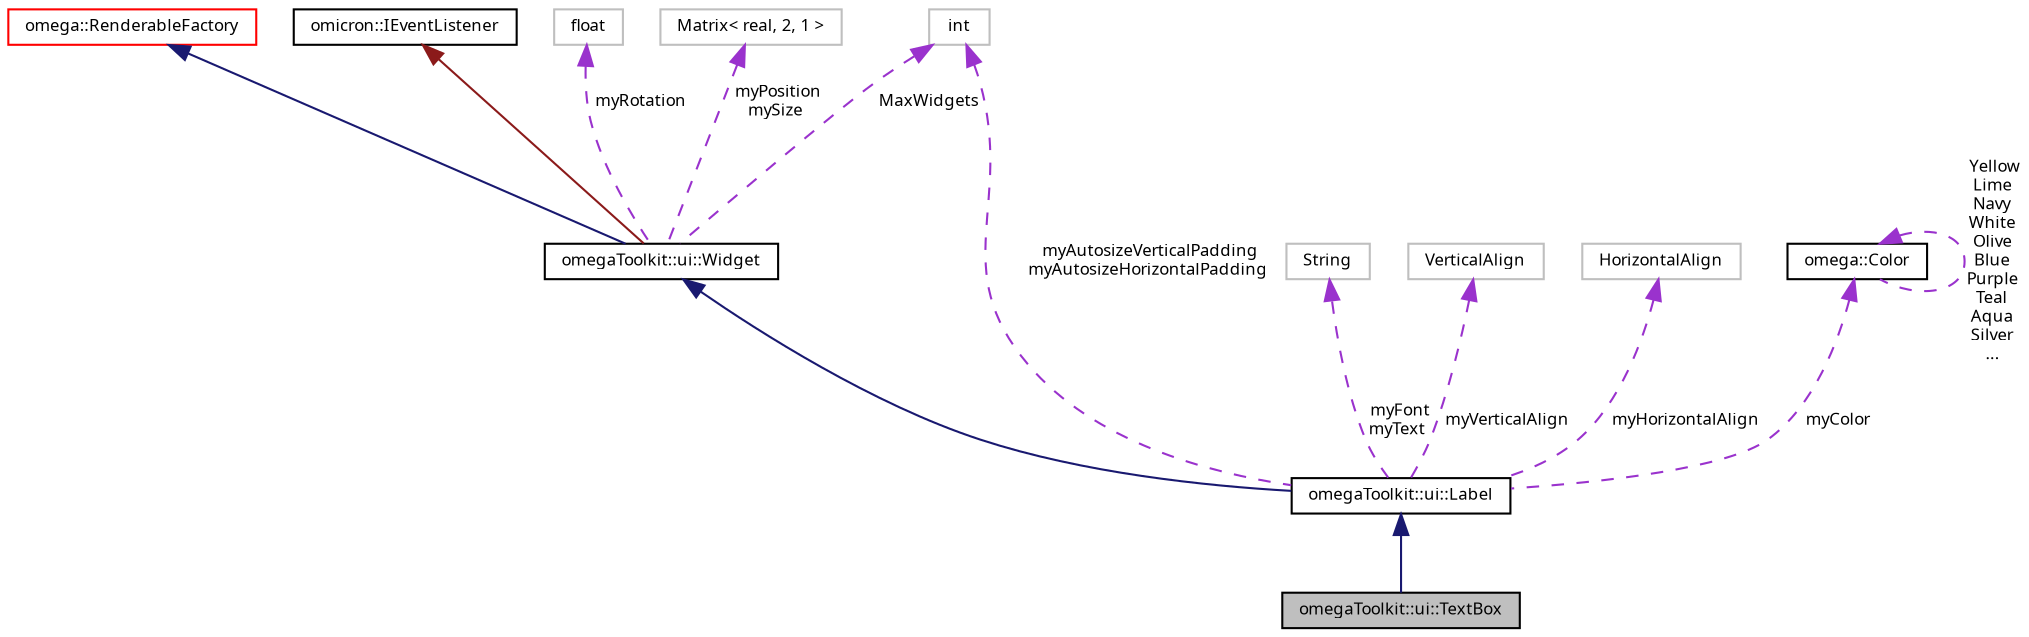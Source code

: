 digraph "omegaToolkit::ui::TextBox"
{
  bgcolor="transparent";
  edge [fontname="FreeSans.ttf",fontsize="8",labelfontname="FreeSans.ttf",labelfontsize="8"];
  node [fontname="FreeSans.ttf",fontsize="8",shape=record];
  Node1 [label="omegaToolkit::ui::TextBox",height=0.2,width=0.4,color="black", fillcolor="grey75", style="filled", fontcolor="black"];
  Node2 -> Node1 [dir="back",color="midnightblue",fontsize="8",style="solid",fontname="FreeSans.ttf"];
  Node2 [label="omegaToolkit::ui::Label",height=0.2,width=0.4,color="black",URL="$classomega_toolkit_1_1ui_1_1_label.html"];
  Node3 -> Node2 [dir="back",color="midnightblue",fontsize="8",style="solid",fontname="FreeSans.ttf"];
  Node3 [label="omegaToolkit::ui::Widget",height=0.2,width=0.4,color="black",URL="$classomega_toolkit_1_1ui_1_1_widget.html"];
  Node4 -> Node3 [dir="back",color="midnightblue",fontsize="8",style="solid",fontname="FreeSans.ttf"];
  Node4 [label="omega::RenderableFactory",height=0.2,width=0.4,color="red",URL="$classomega_1_1_renderable_factory.html",tooltip="Base class for objects that can create renderables. "];
  Node5 -> Node3 [dir="back",color="firebrick4",fontsize="8",style="solid",fontname="FreeSans.ttf"];
  Node5 [label="omicron::IEventListener",height=0.2,width=0.4,color="black",URL="$classomicron_1_1_i_event_listener.html",tooltip="The IEventListener interface is implemented by objects that can receive and process events..."];
  Node6 -> Node3 [dir="back",color="darkorchid3",fontsize="8",style="dashed",label=" myRotation" ,fontname="FreeSans.ttf"];
  Node6 [label="float",height=0.2,width=0.4,color="grey75"];
  Node7 -> Node3 [dir="back",color="darkorchid3",fontsize="8",style="dashed",label=" myPosition\nmySize" ,fontname="FreeSans.ttf"];
  Node7 [label="Matrix\< real, 2, 1 \>",height=0.2,width=0.4,color="grey75"];
  Node8 -> Node3 [dir="back",color="darkorchid3",fontsize="8",style="dashed",label=" MaxWidgets" ,fontname="FreeSans.ttf"];
  Node8 [label="int",height=0.2,width=0.4,color="grey75"];
  Node9 -> Node2 [dir="back",color="darkorchid3",fontsize="8",style="dashed",label=" myFont\nmyText" ,fontname="FreeSans.ttf"];
  Node9 [label="String",height=0.2,width=0.4,color="grey75"];
  Node10 -> Node2 [dir="back",color="darkorchid3",fontsize="8",style="dashed",label=" myVerticalAlign" ,fontname="FreeSans.ttf"];
  Node10 [label="VerticalAlign",height=0.2,width=0.4,color="grey75"];
  Node11 -> Node2 [dir="back",color="darkorchid3",fontsize="8",style="dashed",label=" myHorizontalAlign" ,fontname="FreeSans.ttf"];
  Node11 [label="HorizontalAlign",height=0.2,width=0.4,color="grey75"];
  Node8 -> Node2 [dir="back",color="darkorchid3",fontsize="8",style="dashed",label=" myAutosizeVerticalPadding\nmyAutosizeHorizontalPadding" ,fontname="FreeSans.ttf"];
  Node12 -> Node2 [dir="back",color="darkorchid3",fontsize="8",style="dashed",label=" myColor" ,fontname="FreeSans.ttf"];
  Node12 [label="omega::Color",height=0.2,width=0.4,color="black",URL="$classomega_1_1_color.html"];
  Node12 -> Node12 [dir="back",color="darkorchid3",fontsize="8",style="dashed",label=" Yellow\nLime\nNavy\nWhite\nOlive\nBlue\nPurple\nTeal\nAqua\nSilver\n..." ,fontname="FreeSans.ttf"];
}
